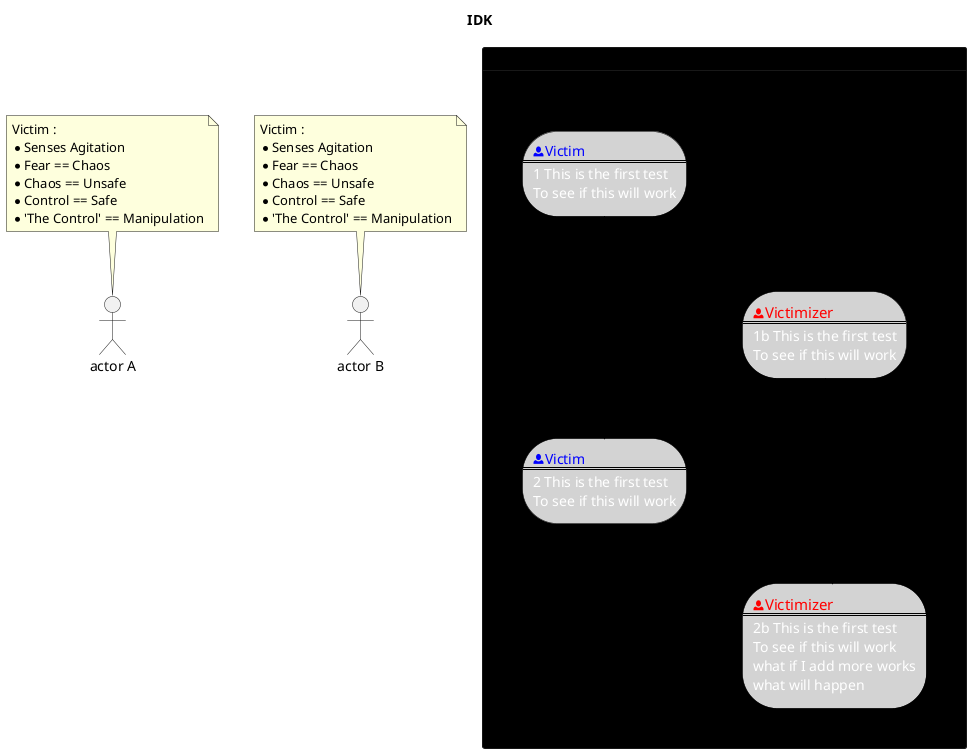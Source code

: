 @startuml

!include <material/account.puml>

' left to right direction
skinparam maxMessageSize 60
hide stereotype
' skinparam roundCorner 70
' skinparam Shadowing false

skinparam rectangle {
    roundCorner 70
    Shadowing false
    borderColor black
    BackgroundColor<<dialog>> lightgrey
    fontcolor white
}

skinparam card {
    BackgroundColor black
}

title IDK

actor "actor A" as actorA
actor "actor B" as actorB
card "Dialog" as boarder {


    rectangle " " as diagBoxA {
        rectangle rectdiag1 <<dialog>> as "
        <color:blue><size:15><&person></size>Victim</color>
        ==
        1 This is the first test
        To see if this will work
        "
        rectangle rectdiag2 <<dialog>> as "
        <color:blue><size:15><&person></size>Victim</color>
        ==
        2 This is the first test
        To see if this will work
        "
    }

    rectangle " " as diagBoxB {
        rectangle rectdiag1b <<dialog>> as "
        <color:red><size:15><&person>Victimizer</size></color>
        ==
        1b This is the first test
        To see if this will work
        "
        rectangle rectdiag2b <<dialog>> as "
        <color:red><size:15><&person>Victimizer</size></color>
        ==
        2b This is the first test
        To see if this will work
        what if I add more works
        what will happen
        "
    }
}
    note top of actorA
    Victim :
    * Senses Agitation
    * Fear == Chaos
    * Chaos == Unsafe
    * Control == Safe
    * 'The Control' == Manipulation
    end note

    note top of actorB
    Victim :
    * Senses Agitation
    * Fear == Chaos
    * Chaos == Unsafe
    * Control == Safe
    * 'The Control' == Manipulation
    end note

' actorA -right-> rectdiag1
' actorB -left-> rectdiag1B

rectdiag1 --down-> rectdiag2 #line:black
rectdiag1b --down-> rectdiag2b #line:black

' Convo Flow
rectdiag1 -down-> rectdiag1b #line:black
rectdiag1b -down-> rectdiag2 #line:black
rectdiag2 -down-> rectdiag2b #line:black

' rectdiag1 ----right----> rectdiag1B : manipulation delivered\t
' rectdiag1B ----left----> rectdiag1 : insult-or-injury response\t

' rectdiag2 --right--> rectdiag2B : manipulation delivered\t
' rectdiag2B --left--> rectdiag2 :insult-or-injury response\t




' =======================================



' actor1 -right-> dialog1
' dialog1b <-right- actor2

' Link Dialogs

' dialog1 -down-> dialog2
' dialog2 -down-> dialog3
' dialog3 -down-> dialog4

' dialog1 -down-> respbox2
' ' respbox1 -down-> dialog2
' respbox2 -down->respbox3
' respbox3 -down->respbox4

' dialog1b -down-> dialog2b
' dialog2b -down-> dialog3b
' dialog3b -down-> dialog4b

' respbox1b -down->respbox2b
' respbox2b -down->respbox3b
' respbox3b -down->respbox4b

' Convo Flow
' dialog1 ----right----> dialog1b : This is a test for looping
' dialog1b ----left----> dialog1 : this is another test

' dialog2 ----right----> dialog2b : This is a test
' dialog2b ----left----> dialog2 : this is another test

' dialog3 ---> dialog3b
' dialog3b ---> dialog3

' dialog4 ---> dialog4b
' dialog4b ---> dialog4


@enduml
